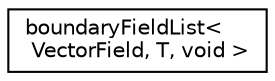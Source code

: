 digraph "Graphical Class Hierarchy"
{
 // LATEX_PDF_SIZE
  edge [fontname="Helvetica",fontsize="10",labelfontname="Helvetica",labelfontsize="10"];
  node [fontname="Helvetica",fontsize="10",shape=record];
  rankdir="LR";
  Node0 [label="boundaryFieldList\<\l VectorField, T, void \>",height=0.2,width=0.4,color="black", fillcolor="white", style="filled",URL="$classpFlow_1_1boundaryFieldList.html",tooltip=" "];
}
